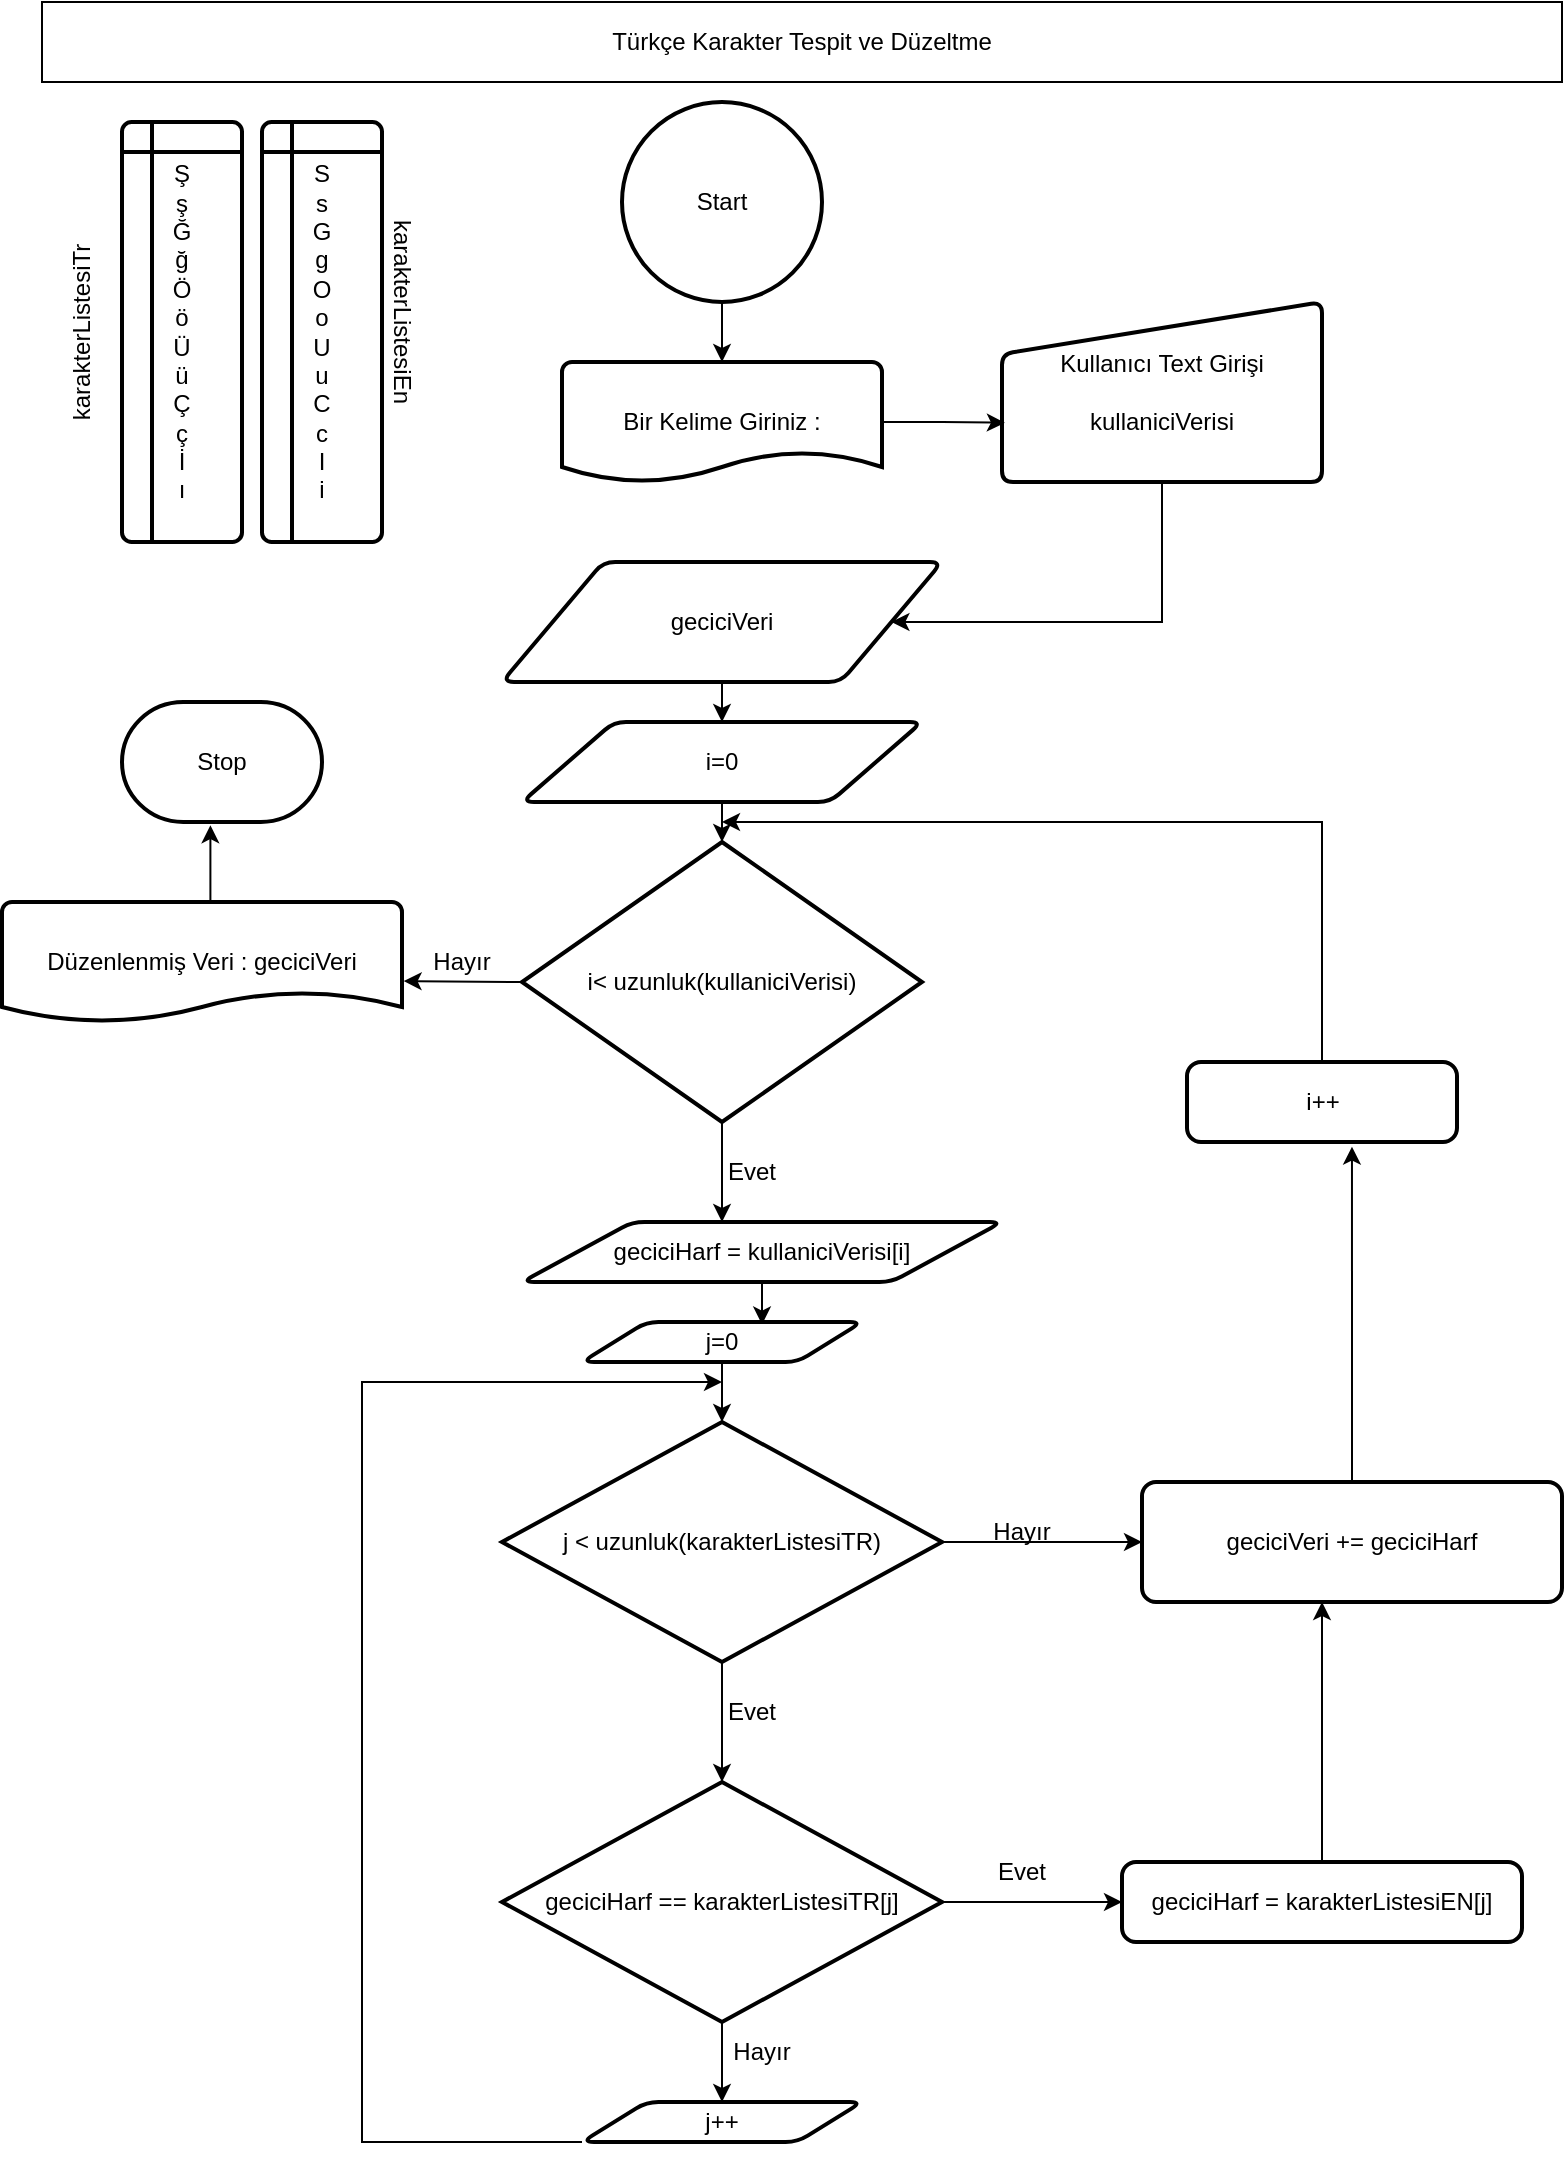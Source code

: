 <mxfile version="20.6.0" type="google"><diagram id="TAIjf70e5e6sbuAYc7Xu" name="Page-1"><mxGraphModel grid="1" page="1" gridSize="10" guides="1" tooltips="1" connect="1" arrows="1" fold="1" pageScale="1" pageWidth="850" pageHeight="1100" math="0" shadow="0"><root><mxCell id="0"/><mxCell id="1" parent="0"/><mxCell id="cKrK4bEp2E0TlwaGkz44-1" value="Türkçe Karakter Tespit ve Düzeltme" style="rounded=0;whiteSpace=wrap;html=1;" vertex="1" parent="1"><mxGeometry x="40" width="760" height="40" as="geometry"/></mxCell><mxCell id="cKrK4bEp2E0TlwaGkz44-11" style="edgeStyle=orthogonalEdgeStyle;rounded=0;orthogonalLoop=1;jettySize=auto;html=1;exitX=0.5;exitY=1;exitDx=0;exitDy=0;exitPerimeter=0;entryX=0.5;entryY=0;entryDx=0;entryDy=0;entryPerimeter=0;" edge="1" parent="1" source="cKrK4bEp2E0TlwaGkz44-6" target="cKrK4bEp2E0TlwaGkz44-10"><mxGeometry relative="1" as="geometry"/></mxCell><mxCell id="cKrK4bEp2E0TlwaGkz44-6" value="Start" style="strokeWidth=2;html=1;shape=mxgraph.flowchart.start_2;whiteSpace=wrap;" vertex="1" parent="1"><mxGeometry x="330" y="50" width="100" height="100" as="geometry"/></mxCell><mxCell id="cKrK4bEp2E0TlwaGkz44-7" value="Ş&lt;br&gt;ş&lt;br&gt;Ğ&lt;br&gt;ğ&lt;br&gt;Ö&lt;br&gt;ö&lt;br&gt;Ü&lt;br&gt;ü&lt;br&gt;Ç&lt;br&gt;ç&lt;br&gt;İ&lt;br&gt;ı" style="shape=internalStorage;whiteSpace=wrap;html=1;dx=15;dy=15;rounded=1;arcSize=8;strokeWidth=2;" vertex="1" parent="1"><mxGeometry x="80" y="60" width="60" height="210" as="geometry"/></mxCell><mxCell id="cKrK4bEp2E0TlwaGkz44-8" value="karakterListesiTr" style="text;html=1;strokeColor=none;fillColor=none;align=center;verticalAlign=middle;whiteSpace=wrap;rounded=0;rotation=-90;" vertex="1" parent="1"><mxGeometry x="10" y="150" width="100" height="30" as="geometry"/></mxCell><mxCell id="cKrK4bEp2E0TlwaGkz44-14" style="edgeStyle=orthogonalEdgeStyle;rounded=0;orthogonalLoop=1;jettySize=auto;html=1;exitX=0.5;exitY=1;exitDx=0;exitDy=0;entryX=1;entryY=0.5;entryDx=0;entryDy=0;" edge="1" parent="1" source="cKrK4bEp2E0TlwaGkz44-9" target="cKrK4bEp2E0TlwaGkz44-13"><mxGeometry relative="1" as="geometry"><Array as="points"><mxPoint x="600" y="310"/></Array></mxGeometry></mxCell><mxCell id="cKrK4bEp2E0TlwaGkz44-9" value="Kullanıcı Text Girişi&lt;br&gt;&lt;br&gt;kullaniciVerisi" style="html=1;strokeWidth=2;shape=manualInput;whiteSpace=wrap;rounded=1;size=26;arcSize=11;" vertex="1" parent="1"><mxGeometry x="520" y="150" width="160" height="90" as="geometry"/></mxCell><mxCell id="cKrK4bEp2E0TlwaGkz44-12" style="edgeStyle=orthogonalEdgeStyle;rounded=0;orthogonalLoop=1;jettySize=auto;html=1;exitX=1;exitY=0.5;exitDx=0;exitDy=0;exitPerimeter=0;entryX=0.009;entryY=0.671;entryDx=0;entryDy=0;entryPerimeter=0;" edge="1" parent="1" source="cKrK4bEp2E0TlwaGkz44-10" target="cKrK4bEp2E0TlwaGkz44-9"><mxGeometry relative="1" as="geometry"/></mxCell><mxCell id="cKrK4bEp2E0TlwaGkz44-10" value="Bir Kelime Giriniz :" style="strokeWidth=2;html=1;shape=mxgraph.flowchart.document2;whiteSpace=wrap;size=0.25;" vertex="1" parent="1"><mxGeometry x="300" y="180" width="160" height="60" as="geometry"/></mxCell><mxCell id="cKrK4bEp2E0TlwaGkz44-16" style="edgeStyle=orthogonalEdgeStyle;rounded=0;orthogonalLoop=1;jettySize=auto;html=1;exitX=0.5;exitY=1;exitDx=0;exitDy=0;entryX=0.5;entryY=0;entryDx=0;entryDy=0;" edge="1" parent="1" source="cKrK4bEp2E0TlwaGkz44-13" target="cKrK4bEp2E0TlwaGkz44-15"><mxGeometry relative="1" as="geometry"/></mxCell><mxCell id="cKrK4bEp2E0TlwaGkz44-13" value="geciciVeri" style="shape=parallelogram;html=1;strokeWidth=2;perimeter=parallelogramPerimeter;whiteSpace=wrap;rounded=1;arcSize=12;size=0.23;" vertex="1" parent="1"><mxGeometry x="270" y="280" width="220" height="60" as="geometry"/></mxCell><mxCell id="cKrK4bEp2E0TlwaGkz44-22" style="edgeStyle=orthogonalEdgeStyle;rounded=0;orthogonalLoop=1;jettySize=auto;html=1;exitX=0.5;exitY=1;exitDx=0;exitDy=0;entryX=0.5;entryY=0;entryDx=0;entryDy=0;entryPerimeter=0;" edge="1" parent="1" source="cKrK4bEp2E0TlwaGkz44-15" target="cKrK4bEp2E0TlwaGkz44-17"><mxGeometry relative="1" as="geometry"/></mxCell><mxCell id="cKrK4bEp2E0TlwaGkz44-15" value="i=0" style="shape=parallelogram;html=1;strokeWidth=2;perimeter=parallelogramPerimeter;whiteSpace=wrap;rounded=1;arcSize=12;size=0.23;" vertex="1" parent="1"><mxGeometry x="280" y="360" width="200" height="40" as="geometry"/></mxCell><mxCell id="cKrK4bEp2E0TlwaGkz44-17" value="i&amp;lt; uzunluk(kullaniciVerisi)" style="strokeWidth=2;html=1;shape=mxgraph.flowchart.decision;whiteSpace=wrap;" vertex="1" parent="1"><mxGeometry x="280" y="420" width="200" height="140" as="geometry"/></mxCell><mxCell id="cKrK4bEp2E0TlwaGkz44-20" value="" style="endArrow=classic;html=1;rounded=0;exitX=0.5;exitY=1;exitDx=0;exitDy=0;exitPerimeter=0;" edge="1" parent="1" source="cKrK4bEp2E0TlwaGkz44-17"><mxGeometry width="50" height="50" relative="1" as="geometry"><mxPoint x="410" y="640" as="sourcePoint"/><mxPoint x="380" y="610" as="targetPoint"/></mxGeometry></mxCell><mxCell id="cKrK4bEp2E0TlwaGkz44-21" value="Evet" style="text;html=1;strokeColor=none;fillColor=none;align=center;verticalAlign=middle;whiteSpace=wrap;rounded=0;" vertex="1" parent="1"><mxGeometry x="365" y="570" width="60" height="30" as="geometry"/></mxCell><mxCell id="cKrK4bEp2E0TlwaGkz44-26" style="edgeStyle=orthogonalEdgeStyle;rounded=0;orthogonalLoop=1;jettySize=auto;html=1;exitX=0.5;exitY=1;exitDx=0;exitDy=0;entryX=0.643;entryY=0.064;entryDx=0;entryDy=0;entryPerimeter=0;" edge="1" parent="1" source="cKrK4bEp2E0TlwaGkz44-24" target="cKrK4bEp2E0TlwaGkz44-25"><mxGeometry relative="1" as="geometry"/></mxCell><mxCell id="cKrK4bEp2E0TlwaGkz44-24" value="geciciHarf = kullaniciVerisi[i]" style="shape=parallelogram;html=1;strokeWidth=2;perimeter=parallelogramPerimeter;whiteSpace=wrap;rounded=1;arcSize=12;size=0.23;" vertex="1" parent="1"><mxGeometry x="280" y="610" width="240" height="30" as="geometry"/></mxCell><mxCell id="cKrK4bEp2E0TlwaGkz44-42" style="edgeStyle=orthogonalEdgeStyle;rounded=0;orthogonalLoop=1;jettySize=auto;html=1;exitX=0.5;exitY=1;exitDx=0;exitDy=0;entryX=0.5;entryY=0;entryDx=0;entryDy=0;entryPerimeter=0;" edge="1" parent="1" source="cKrK4bEp2E0TlwaGkz44-25" target="cKrK4bEp2E0TlwaGkz44-41"><mxGeometry relative="1" as="geometry"/></mxCell><mxCell id="cKrK4bEp2E0TlwaGkz44-25" value="j=0" style="shape=parallelogram;html=1;strokeWidth=2;perimeter=parallelogramPerimeter;whiteSpace=wrap;rounded=1;arcSize=12;size=0.23;" vertex="1" parent="1"><mxGeometry x="310" y="660" width="140" height="20" as="geometry"/></mxCell><mxCell id="cKrK4bEp2E0TlwaGkz44-27" value="geciciHarf == karakterListesiTR[j]" style="strokeWidth=2;html=1;shape=mxgraph.flowchart.decision;whiteSpace=wrap;" vertex="1" parent="1"><mxGeometry x="270" y="890" width="220" height="120" as="geometry"/></mxCell><mxCell id="cKrK4bEp2E0TlwaGkz44-31" value="" style="endArrow=classic;html=1;rounded=0;exitX=0.5;exitY=1;exitDx=0;exitDy=0;exitPerimeter=0;" edge="1" parent="1" source="cKrK4bEp2E0TlwaGkz44-27"><mxGeometry width="50" height="50" relative="1" as="geometry"><mxPoint x="390" y="1090" as="sourcePoint"/><mxPoint x="380" y="1050" as="targetPoint"/></mxGeometry></mxCell><mxCell id="cKrK4bEp2E0TlwaGkz44-32" value="Hayır" style="text;html=1;strokeColor=none;fillColor=none;align=center;verticalAlign=middle;whiteSpace=wrap;rounded=0;" vertex="1" parent="1"><mxGeometry x="370" y="1010" width="60" height="30" as="geometry"/></mxCell><mxCell id="cKrK4bEp2E0TlwaGkz44-33" value="Evet" style="text;html=1;strokeColor=none;fillColor=none;align=center;verticalAlign=middle;whiteSpace=wrap;rounded=0;" vertex="1" parent="1"><mxGeometry x="500" y="920" width="60" height="30" as="geometry"/></mxCell><mxCell id="cKrK4bEp2E0TlwaGkz44-34" value="" style="endArrow=classic;html=1;rounded=0;exitX=1;exitY=0.5;exitDx=0;exitDy=0;exitPerimeter=0;" edge="1" parent="1" source="cKrK4bEp2E0TlwaGkz44-27"><mxGeometry width="50" height="50" relative="1" as="geometry"><mxPoint x="520" y="1020" as="sourcePoint"/><mxPoint x="580" y="950" as="targetPoint"/></mxGeometry></mxCell><mxCell id="cKrK4bEp2E0TlwaGkz44-35" value="geciciHarf = karakterListesiEN[j]" style="rounded=1;whiteSpace=wrap;html=1;absoluteArcSize=1;arcSize=14;strokeWidth=2;" vertex="1" parent="1"><mxGeometry x="580" y="930" width="200" height="40" as="geometry"/></mxCell><mxCell id="cKrK4bEp2E0TlwaGkz44-36" value="karakterListesiEn" style="text;html=1;strokeColor=none;fillColor=none;align=center;verticalAlign=middle;whiteSpace=wrap;rounded=0;rotation=90;" vertex="1" parent="1"><mxGeometry x="170" y="140" width="100" height="30" as="geometry"/></mxCell><mxCell id="cKrK4bEp2E0TlwaGkz44-37" value="S&lt;br&gt;s&lt;br&gt;G&lt;br&gt;g&lt;br&gt;O&lt;br&gt;o&lt;br&gt;U&lt;br&gt;u&lt;br&gt;C&lt;br&gt;c&lt;br&gt;I&lt;br&gt;i" style="shape=internalStorage;whiteSpace=wrap;html=1;dx=15;dy=15;rounded=1;arcSize=8;strokeWidth=2;" vertex="1" parent="1"><mxGeometry x="150" y="60" width="60" height="210" as="geometry"/></mxCell><mxCell id="cKrK4bEp2E0TlwaGkz44-39" value="j++" style="shape=parallelogram;html=1;strokeWidth=2;perimeter=parallelogramPerimeter;whiteSpace=wrap;rounded=1;arcSize=12;size=0.23;" vertex="1" parent="1"><mxGeometry x="310" y="1050" width="140" height="20" as="geometry"/></mxCell><mxCell id="cKrK4bEp2E0TlwaGkz44-41" value="j &amp;lt; uzunluk(karakterListesiTR)" style="strokeWidth=2;html=1;shape=mxgraph.flowchart.decision;whiteSpace=wrap;" vertex="1" parent="1"><mxGeometry x="270" y="710" width="220" height="120" as="geometry"/></mxCell><mxCell id="cKrK4bEp2E0TlwaGkz44-43" value="" style="endArrow=classic;html=1;rounded=0;exitX=0.5;exitY=1;exitDx=0;exitDy=0;exitPerimeter=0;entryX=0.5;entryY=0;entryDx=0;entryDy=0;entryPerimeter=0;" edge="1" parent="1" source="cKrK4bEp2E0TlwaGkz44-41" target="cKrK4bEp2E0TlwaGkz44-27"><mxGeometry width="50" height="50" relative="1" as="geometry"><mxPoint x="420" y="900" as="sourcePoint"/><mxPoint x="470" y="850" as="targetPoint"/></mxGeometry></mxCell><mxCell id="cKrK4bEp2E0TlwaGkz44-44" value="Evet" style="text;html=1;strokeColor=none;fillColor=none;align=center;verticalAlign=middle;whiteSpace=wrap;rounded=0;" vertex="1" parent="1"><mxGeometry x="365" y="840" width="60" height="30" as="geometry"/></mxCell><mxCell id="cKrK4bEp2E0TlwaGkz44-45" value="Hayır" style="text;html=1;strokeColor=none;fillColor=none;align=center;verticalAlign=middle;whiteSpace=wrap;rounded=0;" vertex="1" parent="1"><mxGeometry x="500" y="750" width="60" height="30" as="geometry"/></mxCell><mxCell id="cKrK4bEp2E0TlwaGkz44-46" value="" style="endArrow=classic;html=1;rounded=0;exitX=0;exitY=1;exitDx=0;exitDy=0;" edge="1" parent="1" source="cKrK4bEp2E0TlwaGkz44-39"><mxGeometry width="50" height="50" relative="1" as="geometry"><mxPoint x="180" y="910" as="sourcePoint"/><mxPoint x="380" y="690" as="targetPoint"/><Array as="points"><mxPoint x="200" y="1070"/><mxPoint x="200" y="690"/></Array></mxGeometry></mxCell><mxCell id="cKrK4bEp2E0TlwaGkz44-47" value="" style="endArrow=classic;html=1;rounded=0;exitX=1;exitY=0.5;exitDx=0;exitDy=0;exitPerimeter=0;" edge="1" parent="1" source="cKrK4bEp2E0TlwaGkz44-41"><mxGeometry width="50" height="50" relative="1" as="geometry"><mxPoint x="540" y="830" as="sourcePoint"/><mxPoint x="590" y="770" as="targetPoint"/></mxGeometry></mxCell><mxCell id="cKrK4bEp2E0TlwaGkz44-48" value="" style="endArrow=classic;html=1;rounded=0;" edge="1" parent="1" source="cKrK4bEp2E0TlwaGkz44-35"><mxGeometry width="50" height="50" relative="1" as="geometry"><mxPoint x="620" y="900" as="sourcePoint"/><mxPoint x="680" y="800" as="targetPoint"/></mxGeometry></mxCell><mxCell id="cKrK4bEp2E0TlwaGkz44-57" style="edgeStyle=orthogonalEdgeStyle;rounded=0;orthogonalLoop=1;jettySize=auto;html=1;exitX=0.5;exitY=0;exitDx=0;exitDy=0;entryX=0.611;entryY=1.058;entryDx=0;entryDy=0;entryPerimeter=0;" edge="1" parent="1" source="cKrK4bEp2E0TlwaGkz44-49" target="cKrK4bEp2E0TlwaGkz44-56"><mxGeometry relative="1" as="geometry"/></mxCell><mxCell id="cKrK4bEp2E0TlwaGkz44-49" value="geciciVeri += geciciHarf" style="rounded=1;whiteSpace=wrap;html=1;absoluteArcSize=1;arcSize=14;strokeWidth=2;" vertex="1" parent="1"><mxGeometry x="590" y="740" width="210" height="60" as="geometry"/></mxCell><mxCell id="cKrK4bEp2E0TlwaGkz44-54" style="edgeStyle=orthogonalEdgeStyle;rounded=0;orthogonalLoop=1;jettySize=auto;html=1;exitX=0.5;exitY=0;exitDx=0;exitDy=0;exitPerimeter=0;entryX=0.442;entryY=1.027;entryDx=0;entryDy=0;entryPerimeter=0;" edge="1" parent="1" source="cKrK4bEp2E0TlwaGkz44-51" target="cKrK4bEp2E0TlwaGkz44-53"><mxGeometry relative="1" as="geometry"/></mxCell><mxCell id="cKrK4bEp2E0TlwaGkz44-51" value="Düzenlenmiş Veri : geciciVeri" style="strokeWidth=2;html=1;shape=mxgraph.flowchart.document2;whiteSpace=wrap;size=0.25;" vertex="1" parent="1"><mxGeometry x="20" y="450" width="200" height="60" as="geometry"/></mxCell><mxCell id="cKrK4bEp2E0TlwaGkz44-52" value="" style="endArrow=classic;html=1;rounded=0;exitX=0;exitY=0.5;exitDx=0;exitDy=0;exitPerimeter=0;entryX=1.004;entryY=0.659;entryDx=0;entryDy=0;entryPerimeter=0;" edge="1" parent="1" source="cKrK4bEp2E0TlwaGkz44-17" target="cKrK4bEp2E0TlwaGkz44-51"><mxGeometry width="50" height="50" relative="1" as="geometry"><mxPoint x="260" y="480" as="sourcePoint"/><mxPoint x="310" y="430" as="targetPoint"/></mxGeometry></mxCell><mxCell id="cKrK4bEp2E0TlwaGkz44-53" value="Stop" style="strokeWidth=2;html=1;shape=mxgraph.flowchart.terminator;whiteSpace=wrap;" vertex="1" parent="1"><mxGeometry x="80" y="350" width="100" height="60" as="geometry"/></mxCell><mxCell id="cKrK4bEp2E0TlwaGkz44-56" value="i++" style="rounded=1;whiteSpace=wrap;html=1;absoluteArcSize=1;arcSize=14;strokeWidth=2;" vertex="1" parent="1"><mxGeometry x="612.5" y="530" width="135" height="40" as="geometry"/></mxCell><mxCell id="cKrK4bEp2E0TlwaGkz44-62" value="" style="endArrow=classic;html=1;rounded=0;exitX=0.5;exitY=0;exitDx=0;exitDy=0;" edge="1" parent="1" source="cKrK4bEp2E0TlwaGkz44-56"><mxGeometry width="50" height="50" relative="1" as="geometry"><mxPoint x="630" y="480" as="sourcePoint"/><mxPoint x="380" y="410" as="targetPoint"/><Array as="points"><mxPoint x="680" y="410"/></Array></mxGeometry></mxCell><mxCell id="cKrK4bEp2E0TlwaGkz44-63" value="Hayır" style="text;html=1;strokeColor=none;fillColor=none;align=center;verticalAlign=middle;whiteSpace=wrap;rounded=0;" vertex="1" parent="1"><mxGeometry x="220" y="465" width="60" height="30" as="geometry"/></mxCell></root></mxGraphModel></diagram></mxfile>